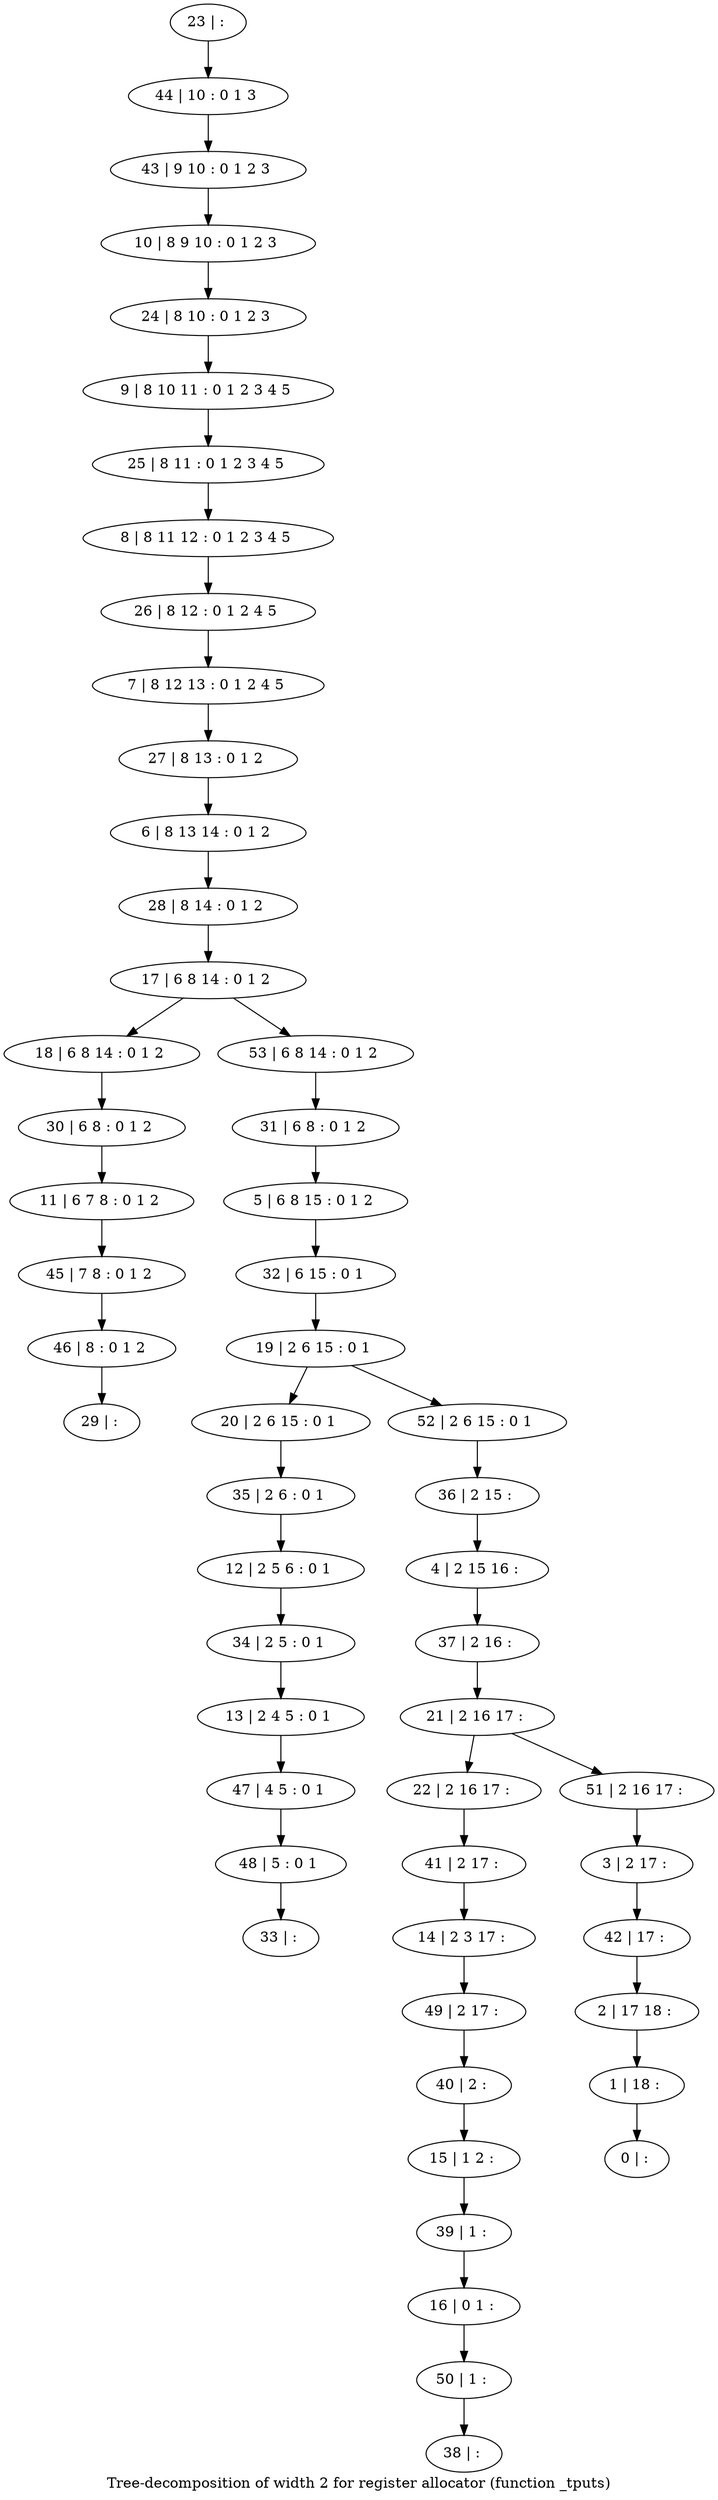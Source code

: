 digraph G {
graph [label="Tree-decomposition of width 2 for register allocator (function _tputs)"]
0[label="0 | : "];
1[label="1 | 18 : "];
2[label="2 | 17 18 : "];
3[label="3 | 2 17 : "];
4[label="4 | 2 15 16 : "];
5[label="5 | 6 8 15 : 0 1 2 "];
6[label="6 | 8 13 14 : 0 1 2 "];
7[label="7 | 8 12 13 : 0 1 2 4 5 "];
8[label="8 | 8 11 12 : 0 1 2 3 4 5 "];
9[label="9 | 8 10 11 : 0 1 2 3 4 5 "];
10[label="10 | 8 9 10 : 0 1 2 3 "];
11[label="11 | 6 7 8 : 0 1 2 "];
12[label="12 | 2 5 6 : 0 1 "];
13[label="13 | 2 4 5 : 0 1 "];
14[label="14 | 2 3 17 : "];
15[label="15 | 1 2 : "];
16[label="16 | 0 1 : "];
17[label="17 | 6 8 14 : 0 1 2 "];
18[label="18 | 6 8 14 : 0 1 2 "];
19[label="19 | 2 6 15 : 0 1 "];
20[label="20 | 2 6 15 : 0 1 "];
21[label="21 | 2 16 17 : "];
22[label="22 | 2 16 17 : "];
23[label="23 | : "];
24[label="24 | 8 10 : 0 1 2 3 "];
25[label="25 | 8 11 : 0 1 2 3 4 5 "];
26[label="26 | 8 12 : 0 1 2 4 5 "];
27[label="27 | 8 13 : 0 1 2 "];
28[label="28 | 8 14 : 0 1 2 "];
29[label="29 | : "];
30[label="30 | 6 8 : 0 1 2 "];
31[label="31 | 6 8 : 0 1 2 "];
32[label="32 | 6 15 : 0 1 "];
33[label="33 | : "];
34[label="34 | 2 5 : 0 1 "];
35[label="35 | 2 6 : 0 1 "];
36[label="36 | 2 15 : "];
37[label="37 | 2 16 : "];
38[label="38 | : "];
39[label="39 | 1 : "];
40[label="40 | 2 : "];
41[label="41 | 2 17 : "];
42[label="42 | 17 : "];
43[label="43 | 9 10 : 0 1 2 3 "];
44[label="44 | 10 : 0 1 3 "];
45[label="45 | 7 8 : 0 1 2 "];
46[label="46 | 8 : 0 1 2 "];
47[label="47 | 4 5 : 0 1 "];
48[label="48 | 5 : 0 1 "];
49[label="49 | 2 17 : "];
50[label="50 | 1 : "];
51[label="51 | 2 16 17 : "];
52[label="52 | 2 6 15 : 0 1 "];
53[label="53 | 6 8 14 : 0 1 2 "];
30->11 ;
18->30 ;
34->13 ;
12->34 ;
35->12 ;
20->35 ;
39->16 ;
15->39 ;
40->15 ;
41->14 ;
22->41 ;
11->45 ;
46->29 ;
45->46 ;
13->47 ;
48->33 ;
47->48 ;
49->40 ;
14->49 ;
50->38 ;
16->50 ;
23->44 ;
44->43 ;
43->10 ;
10->24 ;
24->9 ;
9->25 ;
25->8 ;
8->26 ;
26->7 ;
7->27 ;
27->6 ;
6->28 ;
28->17 ;
31->5 ;
5->32 ;
32->19 ;
36->4 ;
4->37 ;
37->21 ;
3->42 ;
42->2 ;
2->1 ;
1->0 ;
51->3 ;
52->36 ;
53->31 ;
21->22 ;
21->51 ;
19->20 ;
19->52 ;
17->18 ;
17->53 ;
}
